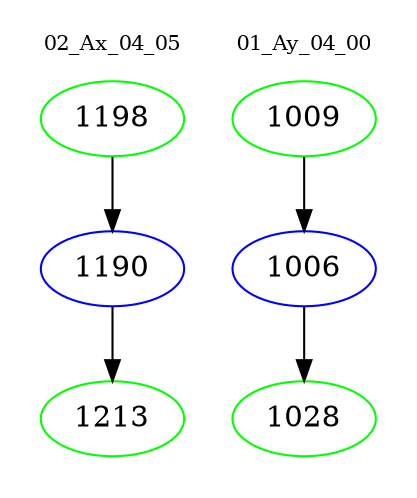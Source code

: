 digraph{
subgraph cluster_0 {
color = white
label = "02_Ax_04_05";
fontsize=10;
T0_1198 [label="1198", color="green"]
T0_1198 -> T0_1190 [color="black"]
T0_1190 [label="1190", color="blue"]
T0_1190 -> T0_1213 [color="black"]
T0_1213 [label="1213", color="green"]
}
subgraph cluster_1 {
color = white
label = "01_Ay_04_00";
fontsize=10;
T1_1009 [label="1009", color="green"]
T1_1009 -> T1_1006 [color="black"]
T1_1006 [label="1006", color="blue"]
T1_1006 -> T1_1028 [color="black"]
T1_1028 [label="1028", color="green"]
}
}
